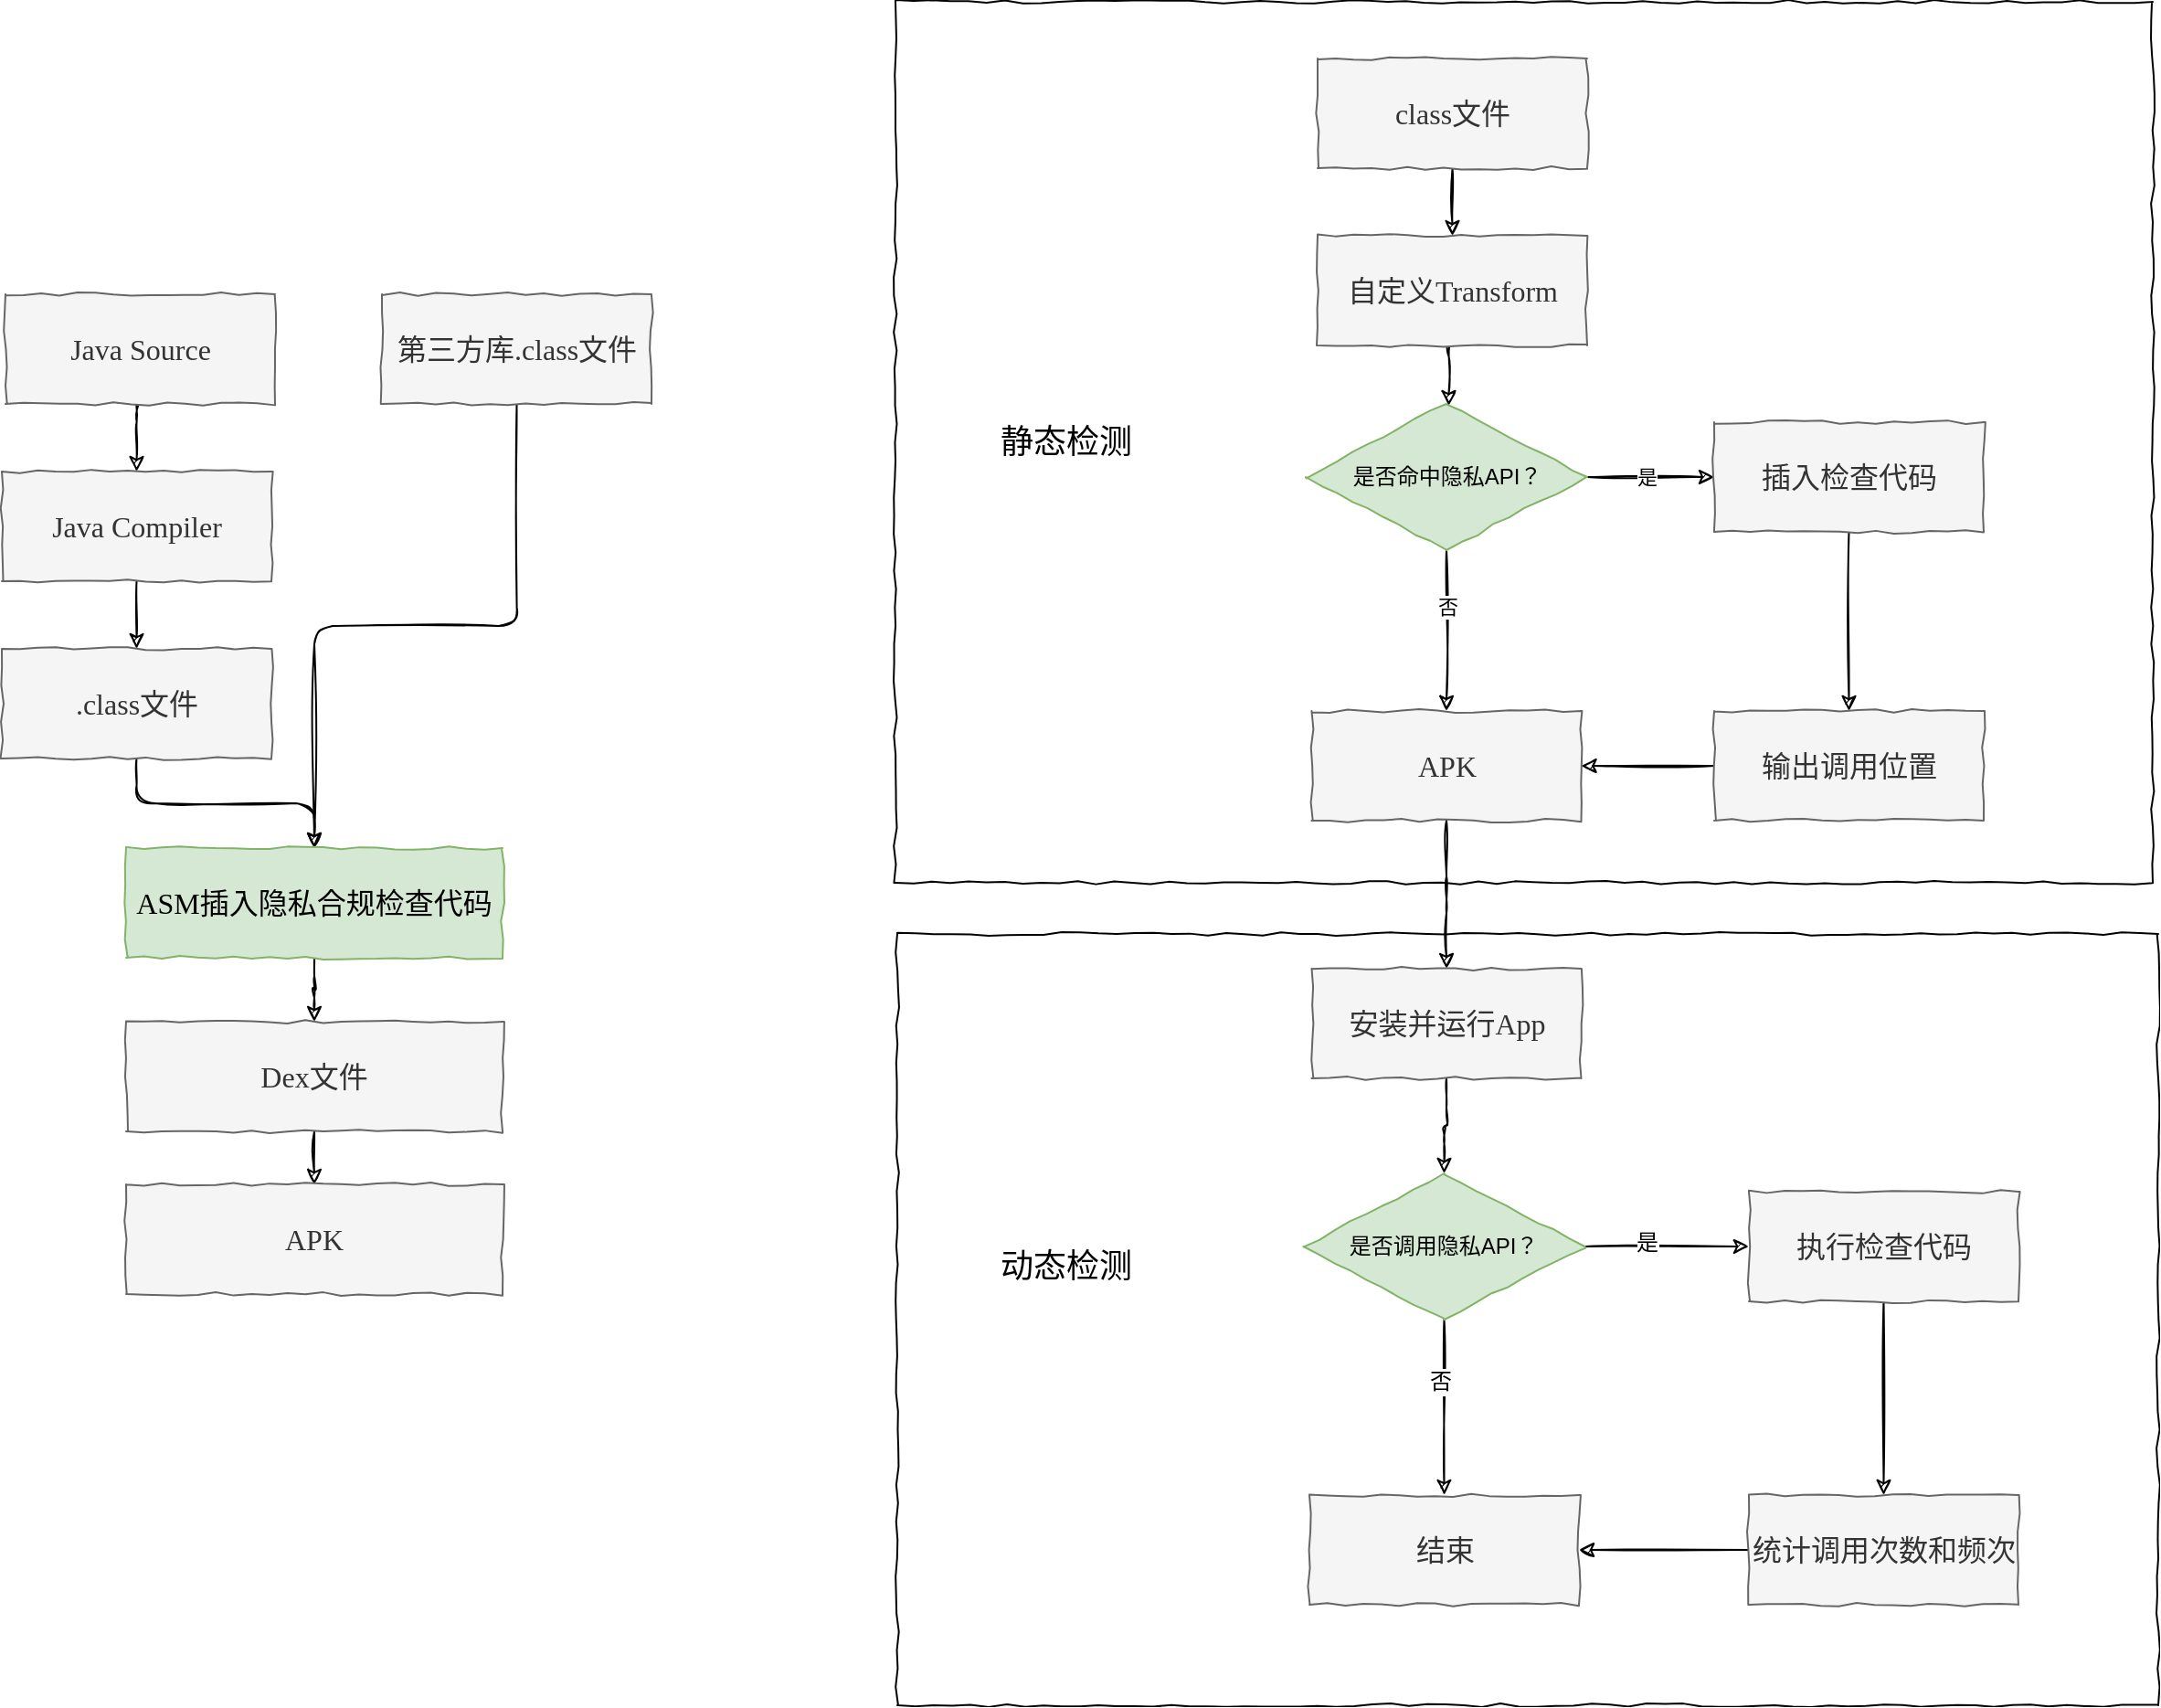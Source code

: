 <mxfile version="20.0.1" type="github">
  <diagram id="Is7nYFCBdMyNHaLq8IZW" name="第 1 页">
    <mxGraphModel dx="1123" dy="1693" grid="0" gridSize="10" guides="1" tooltips="1" connect="1" arrows="1" fold="1" page="0" pageScale="1" pageWidth="827" pageHeight="1169" math="0" shadow="0">
      <root>
        <mxCell id="0" />
        <mxCell id="1" parent="0" />
        <mxCell id="Ze9WNTJIO-SWY4tIP-nF-51" value="" style="rounded=0;whiteSpace=wrap;html=1;shadow=0;glass=0;comic=1;sketch=0;" vertex="1" parent="1">
          <mxGeometry x="556" y="-21" width="690" height="422" as="geometry" />
        </mxCell>
        <mxCell id="Ze9WNTJIO-SWY4tIP-nF-37" value="" style="rounded=0;whiteSpace=wrap;html=1;shadow=0;glass=0;comic=1;sketch=0;" vertex="1" parent="1">
          <mxGeometry x="555" y="-531" width="688" height="482" as="geometry" />
        </mxCell>
        <mxCell id="Ze9WNTJIO-SWY4tIP-nF-4" style="edgeStyle=orthogonalEdgeStyle;orthogonalLoop=1;jettySize=auto;html=1;exitX=0.5;exitY=1;exitDx=0;exitDy=0;entryX=0.5;entryY=0;entryDx=0;entryDy=0;sketch=1;rounded=1;" edge="1" parent="1" source="AUB2p11LhJhiM78vF_-q-24" target="Ze9WNTJIO-SWY4tIP-nF-2">
          <mxGeometry relative="1" as="geometry" />
        </mxCell>
        <mxCell id="AUB2p11LhJhiM78vF_-q-24" value="Java Source" style="rounded=0;whiteSpace=wrap;html=1;comic=1;fontSize=16;fontFamily=Comic Sans MS;fillColor=#f5f5f5;strokeColor=#666666;glass=0;sketch=0;shadow=0;fontColor=#333333;" parent="1" vertex="1">
          <mxGeometry x="68" y="-371" width="147.5" height="60" as="geometry" />
        </mxCell>
        <mxCell id="Ze9WNTJIO-SWY4tIP-nF-9" style="edgeStyle=orthogonalEdgeStyle;rounded=1;sketch=1;orthogonalLoop=1;jettySize=auto;html=1;exitX=0.5;exitY=1;exitDx=0;exitDy=0;" edge="1" parent="1" source="Ze9WNTJIO-SWY4tIP-nF-1" target="Ze9WNTJIO-SWY4tIP-nF-6">
          <mxGeometry relative="1" as="geometry" />
        </mxCell>
        <mxCell id="Ze9WNTJIO-SWY4tIP-nF-1" value="第三方库.class文件" style="rounded=0;whiteSpace=wrap;html=1;comic=1;fontSize=16;fontFamily=Comic Sans MS;fillColor=#f5f5f5;strokeColor=#666666;glass=0;sketch=0;shadow=0;fontColor=#333333;" vertex="1" parent="1">
          <mxGeometry x="274" y="-371" width="147.5" height="60" as="geometry" />
        </mxCell>
        <mxCell id="Ze9WNTJIO-SWY4tIP-nF-5" style="edgeStyle=orthogonalEdgeStyle;rounded=1;sketch=1;orthogonalLoop=1;jettySize=auto;html=1;exitX=0.5;exitY=1;exitDx=0;exitDy=0;entryX=0.5;entryY=0;entryDx=0;entryDy=0;" edge="1" parent="1" source="Ze9WNTJIO-SWY4tIP-nF-2" target="Ze9WNTJIO-SWY4tIP-nF-3">
          <mxGeometry relative="1" as="geometry" />
        </mxCell>
        <mxCell id="Ze9WNTJIO-SWY4tIP-nF-2" value="Java Compiler" style="rounded=0;whiteSpace=wrap;html=1;comic=1;fontSize=16;fontFamily=Comic Sans MS;fillColor=#f5f5f5;strokeColor=#666666;glass=0;sketch=0;shadow=0;fontColor=#333333;" vertex="1" parent="1">
          <mxGeometry x="66" y="-274" width="147.5" height="60" as="geometry" />
        </mxCell>
        <mxCell id="Ze9WNTJIO-SWY4tIP-nF-10" style="edgeStyle=orthogonalEdgeStyle;rounded=1;sketch=1;orthogonalLoop=1;jettySize=auto;html=1;exitX=0.5;exitY=1;exitDx=0;exitDy=0;entryX=0.5;entryY=0;entryDx=0;entryDy=0;" edge="1" parent="1" source="Ze9WNTJIO-SWY4tIP-nF-3" target="Ze9WNTJIO-SWY4tIP-nF-6">
          <mxGeometry relative="1" as="geometry" />
        </mxCell>
        <mxCell id="Ze9WNTJIO-SWY4tIP-nF-3" value=".class文件" style="rounded=0;whiteSpace=wrap;html=1;comic=1;fontSize=16;fontFamily=Comic Sans MS;fillColor=#f5f5f5;strokeColor=#666666;glass=0;sketch=0;shadow=0;fontColor=#333333;" vertex="1" parent="1">
          <mxGeometry x="66" y="-177" width="147.5" height="60" as="geometry" />
        </mxCell>
        <mxCell id="Ze9WNTJIO-SWY4tIP-nF-12" style="edgeStyle=orthogonalEdgeStyle;rounded=1;sketch=1;orthogonalLoop=1;jettySize=auto;html=1;exitX=0.5;exitY=1;exitDx=0;exitDy=0;" edge="1" parent="1" source="Ze9WNTJIO-SWY4tIP-nF-6" target="Ze9WNTJIO-SWY4tIP-nF-11">
          <mxGeometry relative="1" as="geometry" />
        </mxCell>
        <mxCell id="Ze9WNTJIO-SWY4tIP-nF-6" value="ASM插入隐私合规检查代码" style="rounded=0;whiteSpace=wrap;html=1;comic=1;fontSize=16;fontFamily=Comic Sans MS;fillColor=#d5e8d4;strokeColor=#82b366;glass=0;sketch=0;shadow=0;" vertex="1" parent="1">
          <mxGeometry x="134" y="-68" width="206" height="60" as="geometry" />
        </mxCell>
        <mxCell id="Ze9WNTJIO-SWY4tIP-nF-14" style="edgeStyle=orthogonalEdgeStyle;rounded=1;sketch=1;orthogonalLoop=1;jettySize=auto;html=1;exitX=0.5;exitY=1;exitDx=0;exitDy=0;entryX=0.5;entryY=0;entryDx=0;entryDy=0;" edge="1" parent="1" source="Ze9WNTJIO-SWY4tIP-nF-11" target="Ze9WNTJIO-SWY4tIP-nF-13">
          <mxGeometry relative="1" as="geometry" />
        </mxCell>
        <mxCell id="Ze9WNTJIO-SWY4tIP-nF-11" value="Dex文件" style="rounded=0;whiteSpace=wrap;html=1;comic=1;fontSize=16;fontFamily=Comic Sans MS;fillColor=#f5f5f5;strokeColor=#666666;glass=0;sketch=0;shadow=0;fontColor=#333333;" vertex="1" parent="1">
          <mxGeometry x="134" y="27" width="206" height="60" as="geometry" />
        </mxCell>
        <mxCell id="Ze9WNTJIO-SWY4tIP-nF-13" value="APK" style="rounded=0;whiteSpace=wrap;html=1;comic=1;fontSize=16;fontFamily=Comic Sans MS;fillColor=#f5f5f5;strokeColor=#666666;glass=0;sketch=0;shadow=0;fontColor=#333333;" vertex="1" parent="1">
          <mxGeometry x="134" y="116" width="206" height="60" as="geometry" />
        </mxCell>
        <mxCell id="Ze9WNTJIO-SWY4tIP-nF-15" style="edgeStyle=orthogonalEdgeStyle;orthogonalLoop=1;jettySize=auto;html=1;exitX=0.5;exitY=1;exitDx=0;exitDy=0;entryX=0.5;entryY=0;entryDx=0;entryDy=0;sketch=1;rounded=1;" edge="1" parent="1">
          <mxGeometry relative="1" as="geometry">
            <mxPoint x="859.75" y="-347" as="sourcePoint" />
            <mxPoint x="857.75" y="-310" as="targetPoint" />
          </mxGeometry>
        </mxCell>
        <mxCell id="Ze9WNTJIO-SWY4tIP-nF-16" value="自定义Transform" style="rounded=0;whiteSpace=wrap;html=1;comic=1;fontSize=16;fontFamily=Comic Sans MS;fillColor=#f5f5f5;strokeColor=#666666;glass=0;sketch=0;shadow=0;fontColor=#333333;" vertex="1" parent="1">
          <mxGeometry x="786" y="-403" width="147.5" height="60" as="geometry" />
        </mxCell>
        <mxCell id="Ze9WNTJIO-SWY4tIP-nF-42" style="edgeStyle=orthogonalEdgeStyle;rounded=1;sketch=1;orthogonalLoop=1;jettySize=auto;html=1;exitX=0.5;exitY=1;exitDx=0;exitDy=0;fontSize=18;" edge="1" parent="1" source="Ze9WNTJIO-SWY4tIP-nF-22" target="Ze9WNTJIO-SWY4tIP-nF-41">
          <mxGeometry relative="1" as="geometry" />
        </mxCell>
        <mxCell id="Ze9WNTJIO-SWY4tIP-nF-22" value="APK" style="rounded=0;whiteSpace=wrap;html=1;comic=1;fontSize=16;fontFamily=Comic Sans MS;fillColor=#f5f5f5;strokeColor=#666666;glass=0;sketch=0;shadow=0;fontColor=#333333;" vertex="1" parent="1">
          <mxGeometry x="782.75" y="-143" width="147.5" height="60" as="geometry" />
        </mxCell>
        <mxCell id="Ze9WNTJIO-SWY4tIP-nF-29" style="edgeStyle=orthogonalEdgeStyle;rounded=1;sketch=1;orthogonalLoop=1;jettySize=auto;html=1;exitX=0.5;exitY=1;exitDx=0;exitDy=0;entryX=0.5;entryY=0;entryDx=0;entryDy=0;" edge="1" parent="1" source="Ze9WNTJIO-SWY4tIP-nF-28" target="Ze9WNTJIO-SWY4tIP-nF-16">
          <mxGeometry relative="1" as="geometry" />
        </mxCell>
        <mxCell id="Ze9WNTJIO-SWY4tIP-nF-28" value="class文件" style="rounded=0;whiteSpace=wrap;html=1;comic=1;fontSize=16;fontFamily=Comic Sans MS;fillColor=#f5f5f5;strokeColor=#666666;glass=0;sketch=0;shadow=0;fontColor=#333333;" vertex="1" parent="1">
          <mxGeometry x="786" y="-500" width="147.5" height="60" as="geometry" />
        </mxCell>
        <mxCell id="Ze9WNTJIO-SWY4tIP-nF-31" style="edgeStyle=orthogonalEdgeStyle;rounded=1;sketch=1;orthogonalLoop=1;jettySize=auto;html=1;exitX=0.5;exitY=1;exitDx=0;exitDy=0;entryX=0.5;entryY=0;entryDx=0;entryDy=0;" edge="1" parent="1" source="Ze9WNTJIO-SWY4tIP-nF-30" target="Ze9WNTJIO-SWY4tIP-nF-22">
          <mxGeometry relative="1" as="geometry" />
        </mxCell>
        <mxCell id="Ze9WNTJIO-SWY4tIP-nF-36" value="否" style="edgeLabel;html=1;align=center;verticalAlign=middle;resizable=0;points=[];" vertex="1" connectable="0" parent="Ze9WNTJIO-SWY4tIP-nF-31">
          <mxGeometry x="-0.307" relative="1" as="geometry">
            <mxPoint as="offset" />
          </mxGeometry>
        </mxCell>
        <mxCell id="Ze9WNTJIO-SWY4tIP-nF-33" style="edgeStyle=orthogonalEdgeStyle;rounded=1;sketch=1;orthogonalLoop=1;jettySize=auto;html=1;exitX=1;exitY=0.5;exitDx=0;exitDy=0;entryX=0;entryY=0.5;entryDx=0;entryDy=0;" edge="1" parent="1" source="Ze9WNTJIO-SWY4tIP-nF-30" target="Ze9WNTJIO-SWY4tIP-nF-32">
          <mxGeometry relative="1" as="geometry" />
        </mxCell>
        <mxCell id="Ze9WNTJIO-SWY4tIP-nF-35" value="是" style="edgeLabel;html=1;align=center;verticalAlign=middle;resizable=0;points=[];" vertex="1" connectable="0" parent="Ze9WNTJIO-SWY4tIP-nF-33">
          <mxGeometry x="-0.079" y="1" relative="1" as="geometry">
            <mxPoint y="1" as="offset" />
          </mxGeometry>
        </mxCell>
        <mxCell id="Ze9WNTJIO-SWY4tIP-nF-30" value="是否命中隐私API？" style="rhombus;whiteSpace=wrap;html=1;rounded=0;shadow=0;glass=0;sketch=0;treeMoving=0;comic=1;fillColor=#d5e8d4;strokeColor=#82b366;" vertex="1" parent="1">
          <mxGeometry x="779.5" y="-311" width="154" height="80" as="geometry" />
        </mxCell>
        <mxCell id="Ze9WNTJIO-SWY4tIP-nF-55" style="edgeStyle=orthogonalEdgeStyle;rounded=1;sketch=1;orthogonalLoop=1;jettySize=auto;html=1;exitX=0.5;exitY=1;exitDx=0;exitDy=0;entryX=0.5;entryY=0;entryDx=0;entryDy=0;fontSize=18;" edge="1" parent="1" source="Ze9WNTJIO-SWY4tIP-nF-32" target="Ze9WNTJIO-SWY4tIP-nF-54">
          <mxGeometry relative="1" as="geometry" />
        </mxCell>
        <mxCell id="Ze9WNTJIO-SWY4tIP-nF-32" value="插入检查代码" style="rounded=0;whiteSpace=wrap;html=1;comic=1;fontSize=16;fontFamily=Comic Sans MS;fillColor=#f5f5f5;strokeColor=#666666;glass=0;sketch=0;shadow=0;fontColor=#333333;" vertex="1" parent="1">
          <mxGeometry x="1003" y="-301" width="147.5" height="60" as="geometry" />
        </mxCell>
        <mxCell id="Ze9WNTJIO-SWY4tIP-nF-45" style="edgeStyle=orthogonalEdgeStyle;rounded=1;sketch=1;orthogonalLoop=1;jettySize=auto;html=1;exitX=0.5;exitY=1;exitDx=0;exitDy=0;entryX=0.5;entryY=0;entryDx=0;entryDy=0;fontSize=18;" edge="1" parent="1" source="Ze9WNTJIO-SWY4tIP-nF-41" target="Ze9WNTJIO-SWY4tIP-nF-44">
          <mxGeometry relative="1" as="geometry" />
        </mxCell>
        <mxCell id="Ze9WNTJIO-SWY4tIP-nF-41" value="安装并运行App" style="rounded=0;whiteSpace=wrap;html=1;comic=1;fontSize=16;fontFamily=Comic Sans MS;fillColor=#f5f5f5;strokeColor=#666666;glass=0;sketch=0;shadow=0;fontColor=#333333;" vertex="1" parent="1">
          <mxGeometry x="782.75" y="-2" width="147.5" height="60" as="geometry" />
        </mxCell>
        <mxCell id="Ze9WNTJIO-SWY4tIP-nF-43" value="结束" style="rounded=0;whiteSpace=wrap;html=1;comic=1;fontSize=16;fontFamily=Comic Sans MS;fillColor=#f5f5f5;strokeColor=#666666;glass=0;sketch=0;shadow=0;fontColor=#333333;" vertex="1" parent="1">
          <mxGeometry x="781.5" y="286" width="147.5" height="60" as="geometry" />
        </mxCell>
        <mxCell id="Ze9WNTJIO-SWY4tIP-nF-46" style="edgeStyle=orthogonalEdgeStyle;rounded=1;sketch=1;orthogonalLoop=1;jettySize=auto;html=1;exitX=0.5;exitY=1;exitDx=0;exitDy=0;entryX=0.5;entryY=0;entryDx=0;entryDy=0;fontSize=18;" edge="1" parent="1" source="Ze9WNTJIO-SWY4tIP-nF-44" target="Ze9WNTJIO-SWY4tIP-nF-43">
          <mxGeometry relative="1" as="geometry" />
        </mxCell>
        <mxCell id="Ze9WNTJIO-SWY4tIP-nF-47" value="否" style="edgeLabel;html=1;align=center;verticalAlign=middle;resizable=0;points=[];fontSize=12;" vertex="1" connectable="0" parent="Ze9WNTJIO-SWY4tIP-nF-46">
          <mxGeometry x="-0.29" y="-3" relative="1" as="geometry">
            <mxPoint as="offset" />
          </mxGeometry>
        </mxCell>
        <mxCell id="Ze9WNTJIO-SWY4tIP-nF-49" style="edgeStyle=orthogonalEdgeStyle;rounded=1;sketch=1;orthogonalLoop=1;jettySize=auto;html=1;exitX=1;exitY=0.5;exitDx=0;exitDy=0;entryX=0;entryY=0.5;entryDx=0;entryDy=0;fontSize=18;" edge="1" parent="1" source="Ze9WNTJIO-SWY4tIP-nF-44" target="Ze9WNTJIO-SWY4tIP-nF-48">
          <mxGeometry relative="1" as="geometry" />
        </mxCell>
        <mxCell id="Ze9WNTJIO-SWY4tIP-nF-57" value="是" style="edgeLabel;html=1;align=center;verticalAlign=middle;resizable=0;points=[];fontSize=12;" vertex="1" connectable="0" parent="Ze9WNTJIO-SWY4tIP-nF-49">
          <mxGeometry x="-0.258" y="2" relative="1" as="geometry">
            <mxPoint as="offset" />
          </mxGeometry>
        </mxCell>
        <mxCell id="Ze9WNTJIO-SWY4tIP-nF-44" value="是否调用隐私API？" style="rhombus;whiteSpace=wrap;html=1;rounded=0;shadow=0;glass=0;sketch=0;treeMoving=0;comic=1;fillColor=#d5e8d4;strokeColor=#82b366;" vertex="1" parent="1">
          <mxGeometry x="778.25" y="110" width="154" height="80" as="geometry" />
        </mxCell>
        <mxCell id="Ze9WNTJIO-SWY4tIP-nF-59" style="edgeStyle=orthogonalEdgeStyle;rounded=1;sketch=1;orthogonalLoop=1;jettySize=auto;html=1;exitX=0.5;exitY=1;exitDx=0;exitDy=0;entryX=0.5;entryY=0;entryDx=0;entryDy=0;fontSize=12;" edge="1" parent="1" source="Ze9WNTJIO-SWY4tIP-nF-48" target="Ze9WNTJIO-SWY4tIP-nF-58">
          <mxGeometry relative="1" as="geometry" />
        </mxCell>
        <mxCell id="Ze9WNTJIO-SWY4tIP-nF-48" value="执行检查代码" style="rounded=0;whiteSpace=wrap;html=1;comic=1;fontSize=16;fontFamily=Comic Sans MS;fillColor=#f5f5f5;strokeColor=#666666;glass=0;sketch=0;shadow=0;fontColor=#333333;" vertex="1" parent="1">
          <mxGeometry x="1022" y="120" width="147.5" height="60" as="geometry" />
        </mxCell>
        <mxCell id="Ze9WNTJIO-SWY4tIP-nF-52" value="&lt;font style=&quot;font-size: 18px;&quot;&gt;静态检测&lt;/font&gt;" style="text;html=1;strokeColor=none;fillColor=none;align=center;verticalAlign=middle;whiteSpace=wrap;rounded=0;shadow=0;glass=0;comic=1;sketch=0;" vertex="1" parent="1">
          <mxGeometry x="578" y="-305" width="141" height="30" as="geometry" />
        </mxCell>
        <mxCell id="Ze9WNTJIO-SWY4tIP-nF-53" value="&lt;font style=&quot;font-size: 18px;&quot;&gt;动态检测&lt;/font&gt;" style="text;html=1;strokeColor=none;fillColor=none;align=center;verticalAlign=middle;whiteSpace=wrap;rounded=0;shadow=0;glass=0;comic=1;sketch=0;" vertex="1" parent="1">
          <mxGeometry x="578" y="146" width="141" height="30" as="geometry" />
        </mxCell>
        <mxCell id="Ze9WNTJIO-SWY4tIP-nF-56" style="edgeStyle=orthogonalEdgeStyle;rounded=1;sketch=1;orthogonalLoop=1;jettySize=auto;html=1;exitX=0;exitY=0.5;exitDx=0;exitDy=0;entryX=1;entryY=0.5;entryDx=0;entryDy=0;fontSize=18;" edge="1" parent="1" source="Ze9WNTJIO-SWY4tIP-nF-54" target="Ze9WNTJIO-SWY4tIP-nF-22">
          <mxGeometry relative="1" as="geometry" />
        </mxCell>
        <mxCell id="Ze9WNTJIO-SWY4tIP-nF-54" value="输出调用位置" style="rounded=0;whiteSpace=wrap;html=1;comic=1;fontSize=16;fontFamily=Comic Sans MS;fillColor=#f5f5f5;strokeColor=#666666;glass=0;sketch=0;shadow=0;fontColor=#333333;" vertex="1" parent="1">
          <mxGeometry x="1003" y="-143" width="147.5" height="60" as="geometry" />
        </mxCell>
        <mxCell id="Ze9WNTJIO-SWY4tIP-nF-60" style="edgeStyle=orthogonalEdgeStyle;rounded=1;sketch=1;orthogonalLoop=1;jettySize=auto;html=1;exitX=0;exitY=0.5;exitDx=0;exitDy=0;entryX=1;entryY=0.5;entryDx=0;entryDy=0;fontSize=12;" edge="1" parent="1" source="Ze9WNTJIO-SWY4tIP-nF-58" target="Ze9WNTJIO-SWY4tIP-nF-43">
          <mxGeometry relative="1" as="geometry" />
        </mxCell>
        <mxCell id="Ze9WNTJIO-SWY4tIP-nF-58" value="统计调用次数和频次" style="rounded=0;whiteSpace=wrap;html=1;comic=1;fontSize=16;fontFamily=Comic Sans MS;fillColor=#f5f5f5;strokeColor=#666666;glass=0;sketch=0;shadow=0;fontColor=#333333;" vertex="1" parent="1">
          <mxGeometry x="1022" y="286" width="147.5" height="60" as="geometry" />
        </mxCell>
      </root>
    </mxGraphModel>
  </diagram>
</mxfile>
